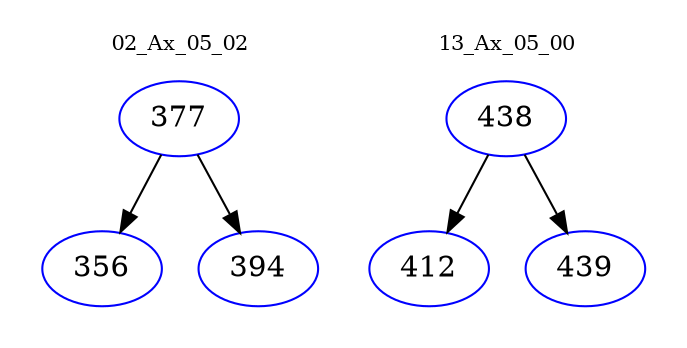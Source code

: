 digraph{
subgraph cluster_0 {
color = white
label = "02_Ax_05_02";
fontsize=10;
T0_377 [label="377", color="blue"]
T0_377 -> T0_356 [color="black"]
T0_356 [label="356", color="blue"]
T0_377 -> T0_394 [color="black"]
T0_394 [label="394", color="blue"]
}
subgraph cluster_1 {
color = white
label = "13_Ax_05_00";
fontsize=10;
T1_438 [label="438", color="blue"]
T1_438 -> T1_412 [color="black"]
T1_412 [label="412", color="blue"]
T1_438 -> T1_439 [color="black"]
T1_439 [label="439", color="blue"]
}
}
